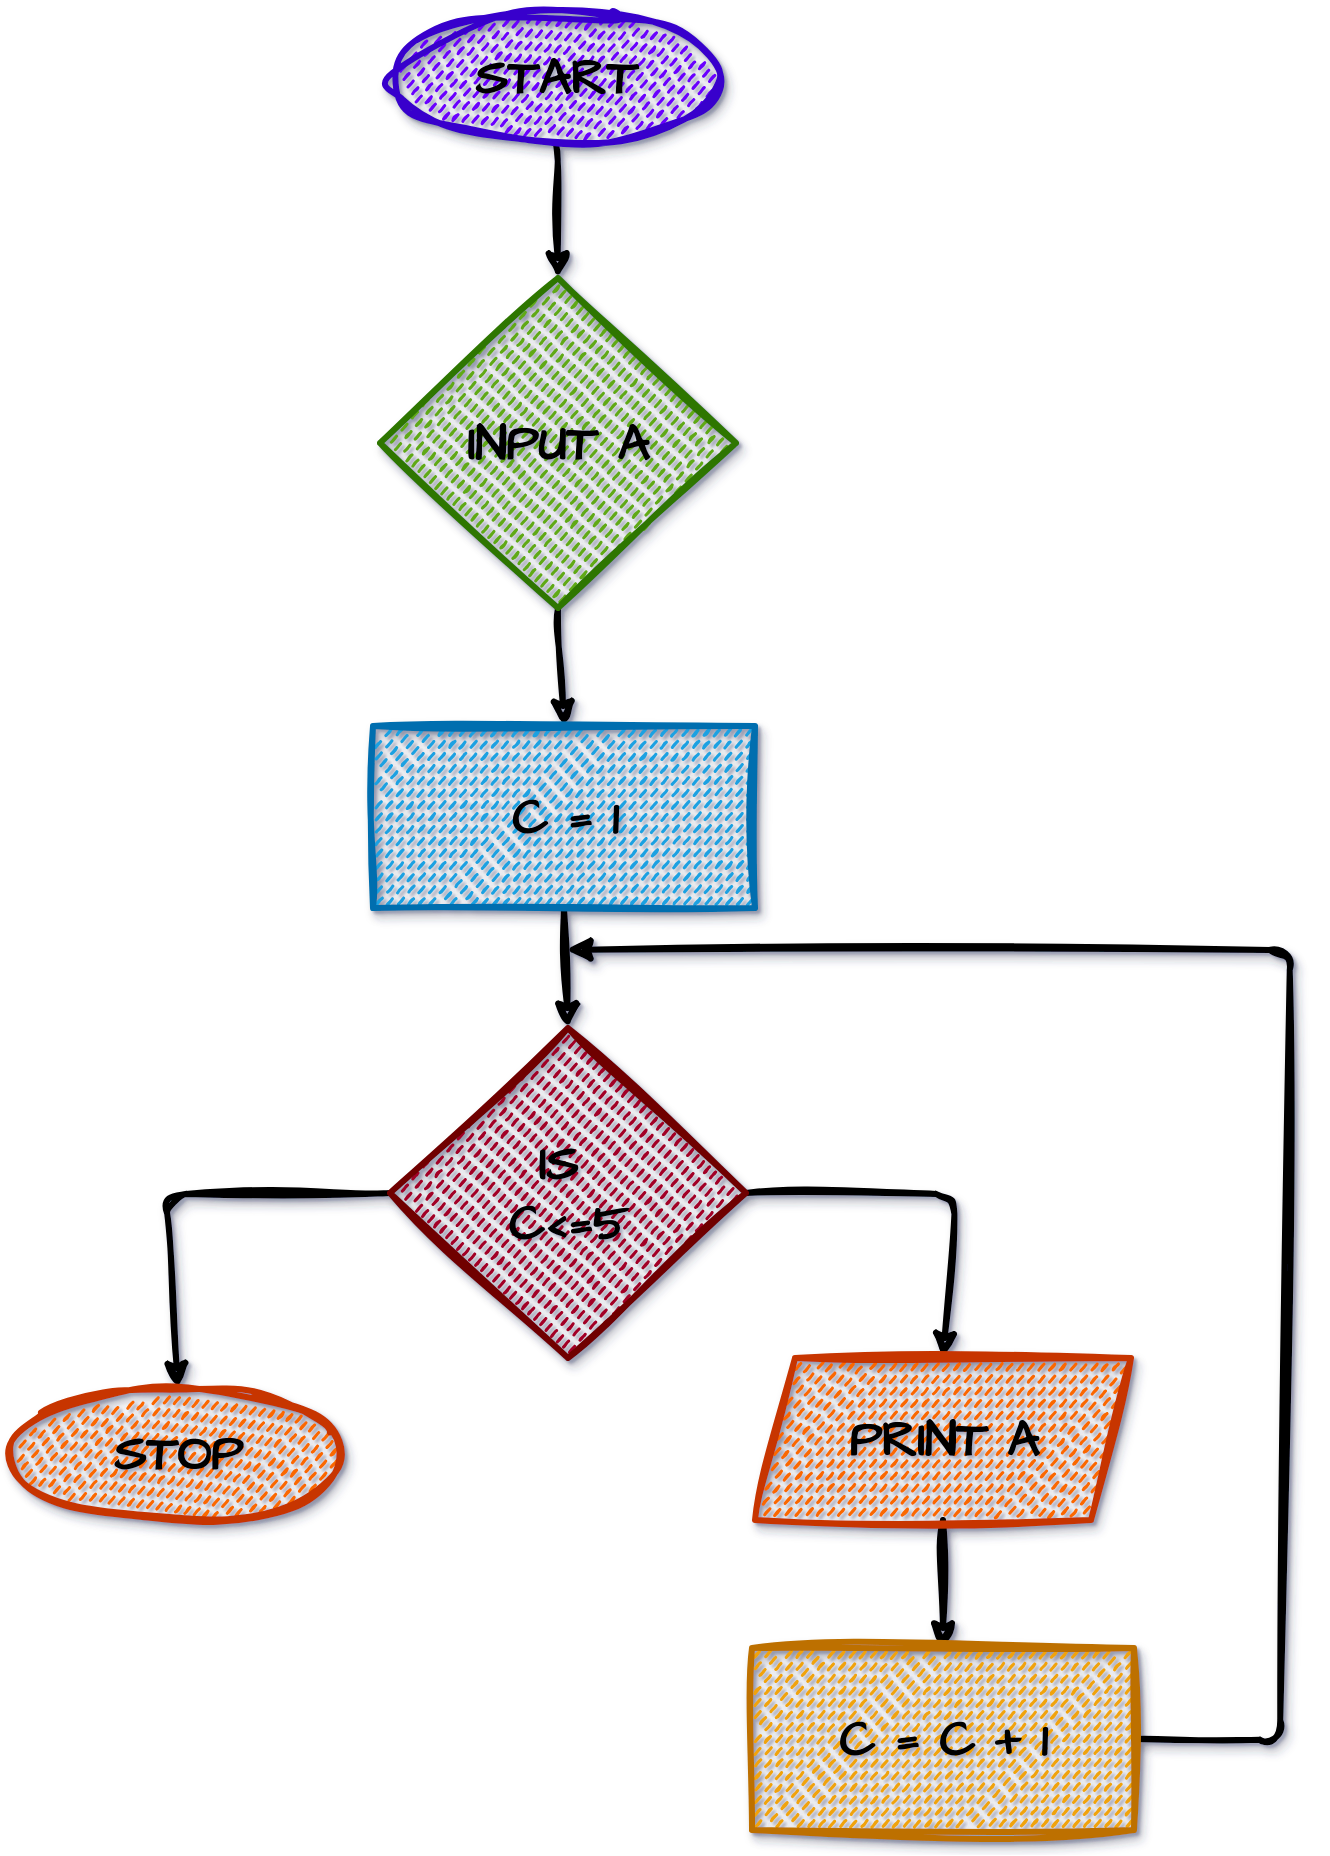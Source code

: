 <mxfile>
    <diagram id="EskQeJ8CZUJFmeyXEKAG" name="Page-1">
        <mxGraphModel dx="1080" dy="942" grid="0" gridSize="10" guides="1" tooltips="1" connect="1" arrows="1" fold="1" page="1" pageScale="1" pageWidth="827" pageHeight="1169" background="#ffffff" math="0" shadow="1">
            <root>
                <mxCell id="0"/>
                <mxCell id="1" parent="0"/>
                <mxCell id="13" style="edgeStyle=none;sketch=1;hachureGap=4;jiggle=2;curveFitting=1;html=1;exitX=0.5;exitY=1;exitDx=0;exitDy=0;entryX=0.5;entryY=0;entryDx=0;entryDy=0;shadow=1;strokeColor=#000000;strokeWidth=3;fontFamily=Architects Daughter;fontSource=https%3A%2F%2Ffonts.googleapis.com%2Fcss%3Ffamily%3DArchitects%2BDaughter;fontSize=25;fontColor=#000000;fillColor=#6a00ff;labelBorderColor=none;snapToPoint=1;sketchStyle=rough;fontStyle=1" edge="1" parent="1" source="2" target="4">
                    <mxGeometry relative="1" as="geometry"/>
                </mxCell>
                <mxCell id="2" value="&lt;b&gt;&lt;font style=&quot;font-size: 25px;&quot; color=&quot;#000000&quot;&gt;START&lt;/font&gt;&lt;/b&gt;" style="ellipse;whiteSpace=wrap;html=1;sketch=1;hachureGap=4;jiggle=2;curveFitting=1;fontFamily=Architects Daughter;fontSource=https%3A%2F%2Ffonts.googleapis.com%2Fcss%3Ffamily%3DArchitects%2BDaughter;fontSize=20;fillColor=#6a00ff;strokeColor=#3700CC;strokeWidth=3;shadow=1;fontColor=#ffffff;labelBorderColor=none;snapToPoint=1;sketchStyle=rough;fillStyle=dashed;" vertex="1" parent="1">
                    <mxGeometry x="287" y="82" width="166" height="66" as="geometry"/>
                </mxCell>
                <mxCell id="12" style="edgeStyle=none;sketch=1;hachureGap=4;jiggle=2;curveFitting=1;html=1;exitX=0.5;exitY=1;exitDx=0;exitDy=0;entryX=0.5;entryY=0;entryDx=0;entryDy=0;shadow=1;strokeColor=#000000;strokeWidth=3;fontFamily=Architects Daughter;fontSource=https%3A%2F%2Ffonts.googleapis.com%2Fcss%3Ffamily%3DArchitects%2BDaughter;fontSize=25;fontColor=#000000;fillColor=#6a00ff;labelBorderColor=none;snapToPoint=1;sketchStyle=rough;fontStyle=1" edge="1" parent="1" source="4" target="5">
                    <mxGeometry relative="1" as="geometry"/>
                </mxCell>
                <mxCell id="4" value="&lt;b&gt;&lt;font style=&quot;font-size: 25px;&quot; color=&quot;#000000&quot;&gt;INPUT A&lt;/font&gt;&lt;/b&gt;" style="rhombus;whiteSpace=wrap;html=1;sketch=1;hachureGap=4;jiggle=2;curveFitting=1;strokeColor=#2D7600;strokeWidth=3;fontFamily=Architects Daughter;fontSource=https%3A%2F%2Ffonts.googleapis.com%2Fcss%3Ffamily%3DArchitects%2BDaughter;fontSize=20;fillColor=#60a917;shadow=1;fontColor=#ffffff;labelBorderColor=none;snapToPoint=1;sketchStyle=rough;fillStyle=dashed;" vertex="1" parent="1">
                    <mxGeometry x="282" y="215" width="178" height="165" as="geometry"/>
                </mxCell>
                <mxCell id="11" style="edgeStyle=none;sketch=1;hachureGap=4;jiggle=2;curveFitting=1;html=1;exitX=0.5;exitY=1;exitDx=0;exitDy=0;entryX=0.5;entryY=0;entryDx=0;entryDy=0;fontFamily=Architects Daughter;fontSource=https%3A%2F%2Ffonts.googleapis.com%2Fcss%3Ffamily%3DArchitects%2BDaughter;fontSize=25;fontColor=#000000;shadow=1;strokeColor=#000000;strokeWidth=3;fillColor=#6a00ff;labelBorderColor=none;snapToPoint=1;sketchStyle=rough;fontStyle=1" edge="1" parent="1" source="5" target="6">
                    <mxGeometry relative="1" as="geometry"/>
                </mxCell>
                <mxCell id="5" value="&lt;font color=&quot;#000000&quot;&gt;&lt;span style=&quot;font-size: 25px;&quot;&gt;&lt;b&gt;C = 1&lt;/b&gt;&lt;/span&gt;&lt;/font&gt;" style="whiteSpace=wrap;html=1;sketch=1;hachureGap=4;jiggle=2;curveFitting=1;strokeColor=#006EAF;strokeWidth=3;fontFamily=Architects Daughter;fontSource=https%3A%2F%2Ffonts.googleapis.com%2Fcss%3Ffamily%3DArchitects%2BDaughter;fontSize=20;fillColor=#1ba1e2;shadow=1;fontColor=#ffffff;labelBorderColor=none;snapToPoint=1;sketchStyle=rough;gradientDirection=radial;fillStyle=dashed;" vertex="1" parent="1">
                    <mxGeometry x="278.5" y="439" width="191" height="91" as="geometry"/>
                </mxCell>
                <mxCell id="14" style="edgeStyle=none;sketch=1;hachureGap=4;jiggle=2;curveFitting=1;html=1;exitX=1;exitY=0.5;exitDx=0;exitDy=0;entryX=0.5;entryY=0;entryDx=0;entryDy=0;shadow=1;strokeColor=#000000;strokeWidth=3;fontFamily=Architects Daughter;fontSource=https%3A%2F%2Ffonts.googleapis.com%2Fcss%3Ffamily%3DArchitects%2BDaughter;fontSize=25;fontColor=#000000;fillColor=#6a00ff;labelBorderColor=none;snapToPoint=1;sketchStyle=rough;fontStyle=1" edge="1" parent="1" source="6" target="8">
                    <mxGeometry relative="1" as="geometry">
                        <Array as="points">
                            <mxPoint x="570" y="673"/>
                        </Array>
                    </mxGeometry>
                </mxCell>
                <mxCell id="15" style="edgeStyle=none;sketch=1;hachureGap=4;jiggle=2;curveFitting=1;html=1;exitX=0;exitY=0.5;exitDx=0;exitDy=0;entryX=0.5;entryY=0;entryDx=0;entryDy=0;shadow=1;strokeColor=#000000;strokeWidth=3;fontFamily=Architects Daughter;fontSource=https%3A%2F%2Ffonts.googleapis.com%2Fcss%3Ffamily%3DArchitects%2BDaughter;fontSize=25;fontColor=#000000;fillColor=#6a00ff;labelBorderColor=none;snapToPoint=1;sketchStyle=rough;fontStyle=1" edge="1" parent="1" source="6" target="7">
                    <mxGeometry relative="1" as="geometry">
                        <Array as="points">
                            <mxPoint x="175" y="673"/>
                        </Array>
                    </mxGeometry>
                </mxCell>
                <mxCell id="6" value="&lt;font color=&quot;#000000&quot;&gt;&lt;span style=&quot;font-size: 25px;&quot;&gt;&lt;b&gt;IS&amp;nbsp;&lt;br&gt;C&amp;lt;=5&lt;br&gt;&lt;/b&gt;&lt;/span&gt;&lt;/font&gt;" style="rhombus;whiteSpace=wrap;html=1;sketch=1;hachureGap=4;jiggle=2;curveFitting=1;strokeColor=#6F0000;strokeWidth=3;fontFamily=Architects Daughter;fontSource=https%3A%2F%2Ffonts.googleapis.com%2Fcss%3Ffamily%3DArchitects%2BDaughter;fontSize=20;fillColor=#a20025;shadow=1;fontColor=#ffffff;labelBorderColor=none;snapToPoint=1;sketchStyle=rough;fillStyle=dashed;" vertex="1" parent="1">
                    <mxGeometry x="287" y="590" width="178" height="165" as="geometry"/>
                </mxCell>
                <mxCell id="7" value="&lt;font color=&quot;#000000&quot;&gt;&lt;span style=&quot;font-size: 25px;&quot;&gt;&lt;b&gt;STOP&lt;/b&gt;&lt;/span&gt;&lt;/font&gt;" style="ellipse;whiteSpace=wrap;html=1;sketch=1;hachureGap=4;jiggle=2;curveFitting=1;fontFamily=Architects Daughter;fontSource=https%3A%2F%2Ffonts.googleapis.com%2Fcss%3Ffamily%3DArchitects%2BDaughter;fontSize=20;fillColor=#fa6800;strokeColor=#C73500;strokeWidth=3;shadow=1;fontColor=#000000;labelBorderColor=none;snapToPoint=1;sketchStyle=rough;fillStyle=dashed;" vertex="1" parent="1">
                    <mxGeometry x="98" y="770" width="166" height="66" as="geometry"/>
                </mxCell>
                <mxCell id="16" style="edgeStyle=none;sketch=1;hachureGap=4;jiggle=2;curveFitting=1;html=1;exitX=0.5;exitY=1;exitDx=0;exitDy=0;entryX=0.5;entryY=0;entryDx=0;entryDy=0;shadow=1;strokeColor=#000000;strokeWidth=3;fontFamily=Architects Daughter;fontSource=https%3A%2F%2Ffonts.googleapis.com%2Fcss%3Ffamily%3DArchitects%2BDaughter;fontSize=25;fontColor=#000000;fillColor=#6a00ff;labelBorderColor=none;snapToPoint=1;sketchStyle=rough;fontStyle=1" edge="1" parent="1" source="8" target="9">
                    <mxGeometry relative="1" as="geometry"/>
                </mxCell>
                <mxCell id="8" value="&lt;font color=&quot;#000000&quot;&gt;&lt;span style=&quot;font-size: 25px;&quot;&gt;&lt;b&gt;PRINT A&lt;/b&gt;&lt;/span&gt;&lt;/font&gt;" style="shape=parallelogram;perimeter=parallelogramPerimeter;whiteSpace=wrap;html=1;fixedSize=1;sketch=1;hachureGap=4;jiggle=2;curveFitting=1;strokeColor=#C73500;strokeWidth=3;fontFamily=Architects Daughter;fontSource=https%3A%2F%2Ffonts.googleapis.com%2Fcss%3Ffamily%3DArchitects%2BDaughter;fontSize=20;fillColor=#fa6800;shadow=1;fontColor=#000000;labelBorderColor=none;snapToPoint=1;sketchStyle=rough;fillStyle=dashed;" vertex="1" parent="1">
                    <mxGeometry x="469.5" y="755" width="188" height="81" as="geometry"/>
                </mxCell>
                <mxCell id="17" style="edgeStyle=none;sketch=1;hachureGap=4;jiggle=2;curveFitting=1;html=1;exitX=1;exitY=0.5;exitDx=0;exitDy=0;shadow=1;strokeColor=#000000;strokeWidth=3;fontFamily=Architects Daughter;fontSource=https%3A%2F%2Ffonts.googleapis.com%2Fcss%3Ffamily%3DArchitects%2BDaughter;fontSize=25;fontColor=#000000;fillColor=#6a00ff;labelBorderColor=none;snapToPoint=1;sketchStyle=rough;fontStyle=1" edge="1" parent="1" source="9">
                    <mxGeometry relative="1" as="geometry">
                        <mxPoint x="375" y="550.833" as="targetPoint"/>
                        <Array as="points">
                            <mxPoint x="732" y="946"/>
                            <mxPoint x="737" y="551"/>
                        </Array>
                    </mxGeometry>
                </mxCell>
                <mxCell id="9" value="&lt;font color=&quot;#000000&quot;&gt;&lt;span style=&quot;font-size: 25px;&quot;&gt;&lt;b&gt;C = C + 1&lt;/b&gt;&lt;/span&gt;&lt;/font&gt;" style="whiteSpace=wrap;html=1;sketch=1;hachureGap=4;jiggle=2;curveFitting=1;strokeColor=#BD7000;strokeWidth=3;fontFamily=Architects Daughter;fontSource=https%3A%2F%2Ffonts.googleapis.com%2Fcss%3Ffamily%3DArchitects%2BDaughter;fontSize=20;fillColor=#f0a30a;shadow=1;fontColor=#000000;labelBorderColor=none;snapToPoint=1;sketchStyle=rough;fillStyle=dashed;" vertex="1" parent="1">
                    <mxGeometry x="468" y="900" width="191" height="91" as="geometry"/>
                </mxCell>
            </root>
        </mxGraphModel>
    </diagram>
</mxfile>